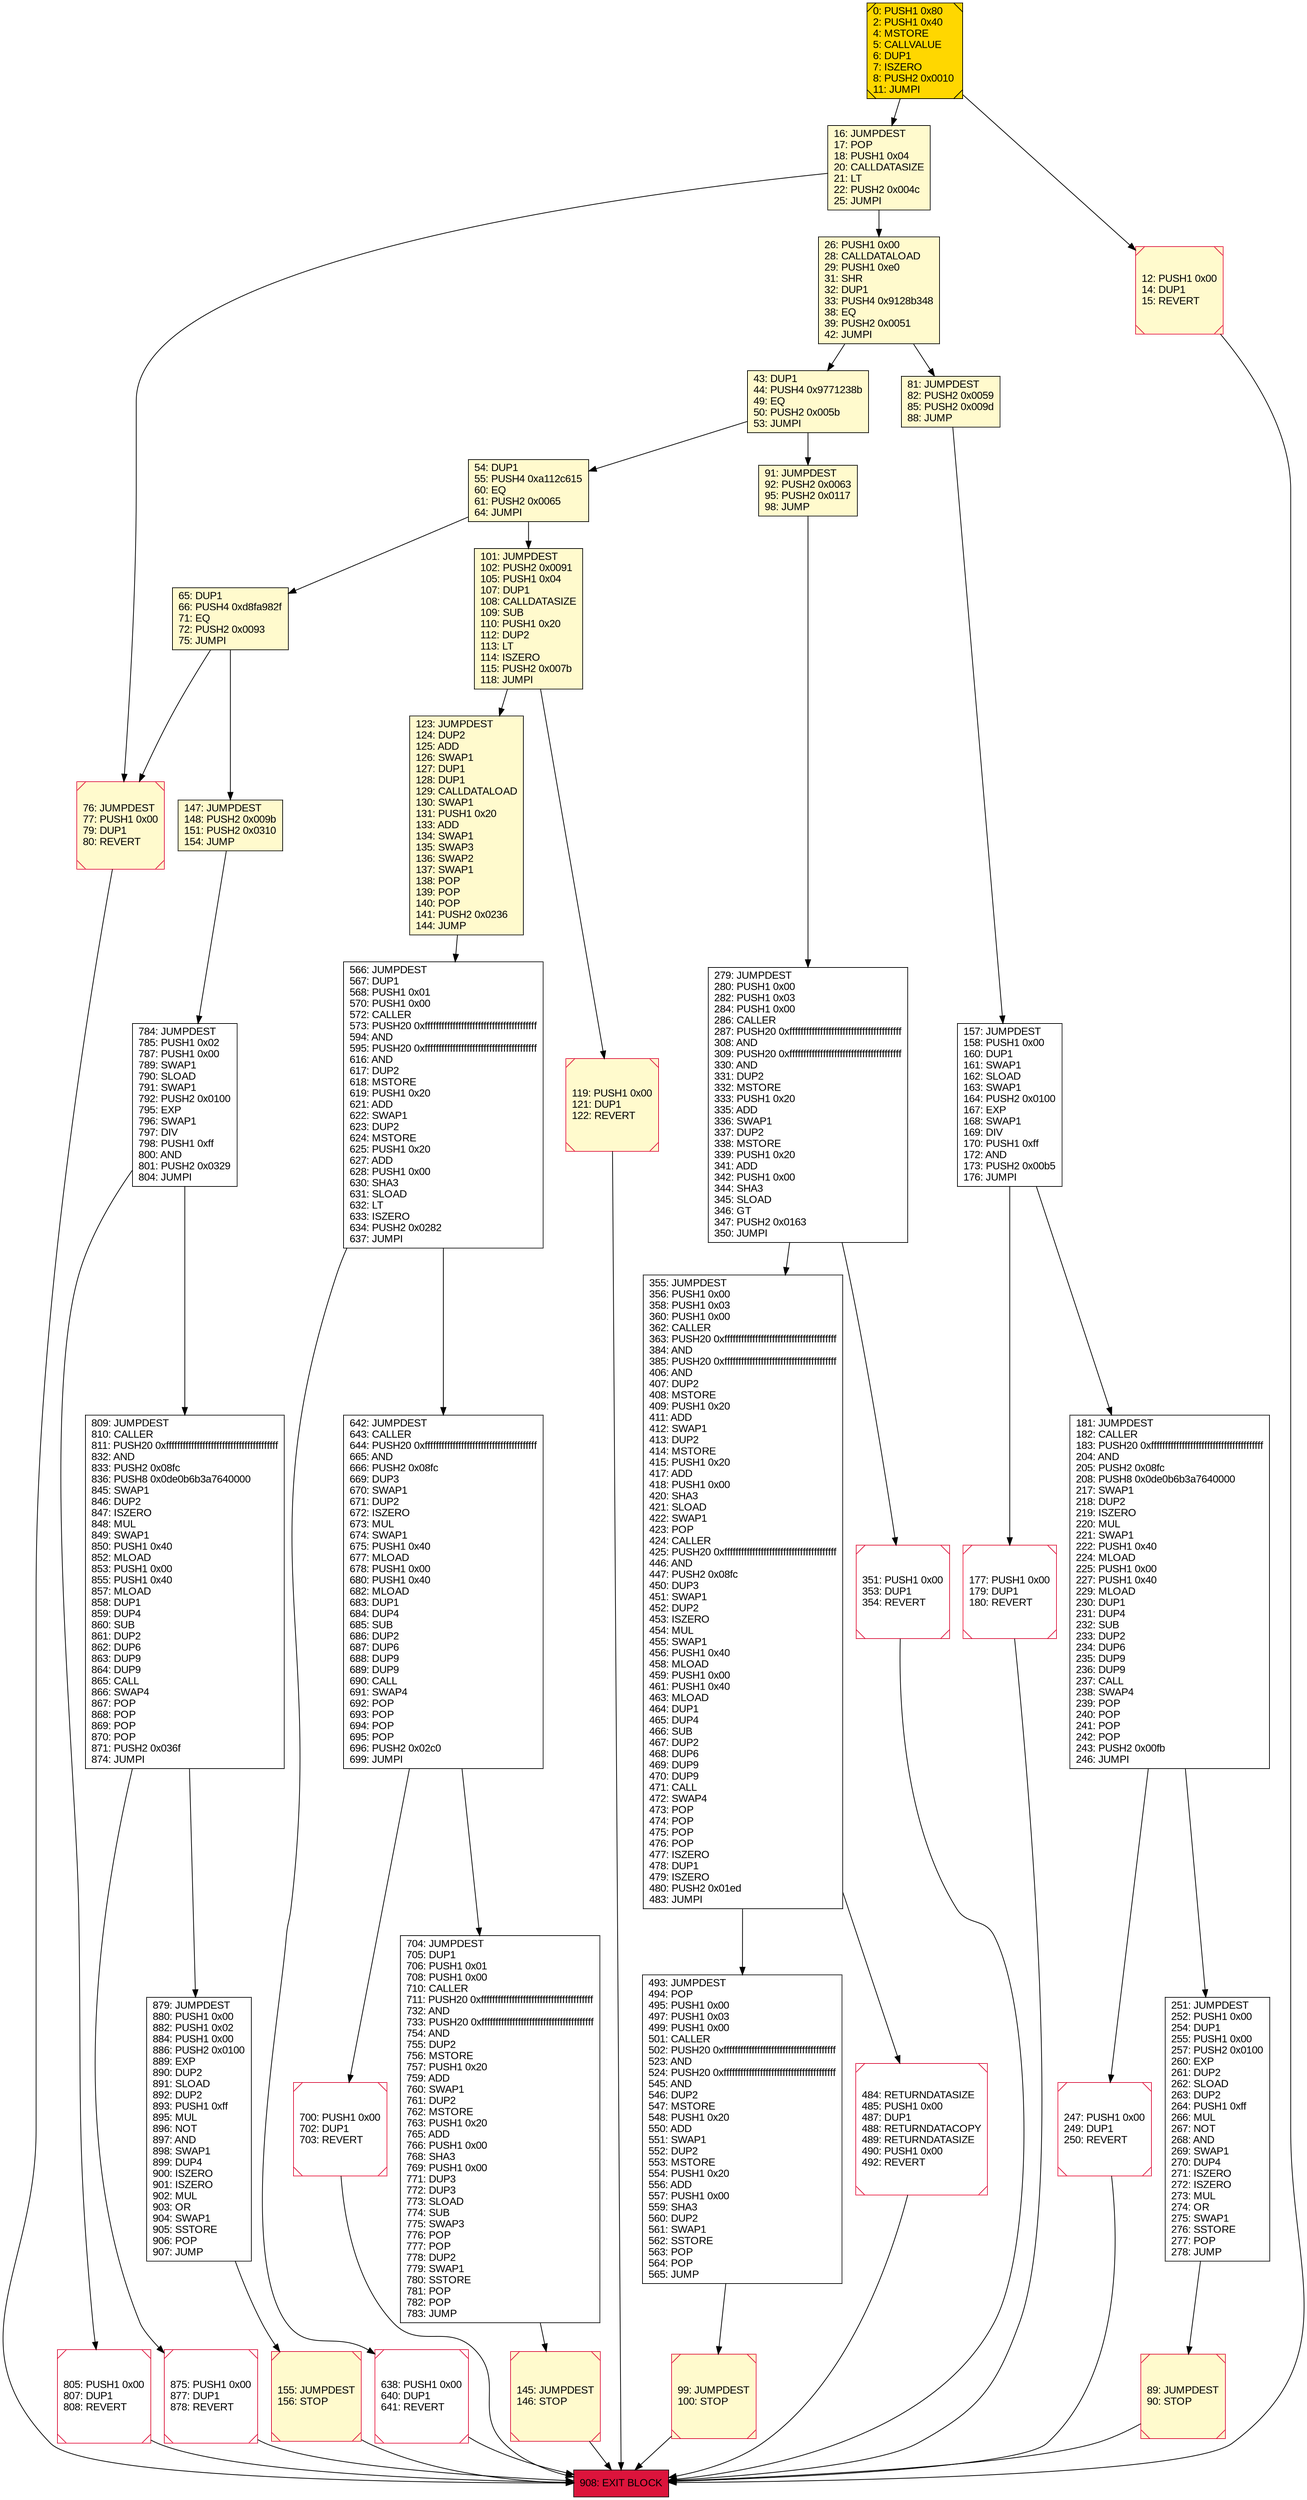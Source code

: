 digraph G {
bgcolor=transparent rankdir=UD;
node [shape=box style=filled color=black fillcolor=white fontname=arial fontcolor=black];
16 [label="16: JUMPDEST\l17: POP\l18: PUSH1 0x04\l20: CALLDATASIZE\l21: LT\l22: PUSH2 0x004c\l25: JUMPI\l" fillcolor=lemonchiffon ];
65 [label="65: DUP1\l66: PUSH4 0xd8fa982f\l71: EQ\l72: PUSH2 0x0093\l75: JUMPI\l" fillcolor=lemonchiffon ];
805 [label="805: PUSH1 0x00\l807: DUP1\l808: REVERT\l" shape=Msquare color=crimson ];
145 [label="145: JUMPDEST\l146: STOP\l" fillcolor=lemonchiffon shape=Msquare color=crimson ];
123 [label="123: JUMPDEST\l124: DUP2\l125: ADD\l126: SWAP1\l127: DUP1\l128: DUP1\l129: CALLDATALOAD\l130: SWAP1\l131: PUSH1 0x20\l133: ADD\l134: SWAP1\l135: SWAP3\l136: SWAP2\l137: SWAP1\l138: POP\l139: POP\l140: POP\l141: PUSH2 0x0236\l144: JUMP\l" fillcolor=lemonchiffon ];
76 [label="76: JUMPDEST\l77: PUSH1 0x00\l79: DUP1\l80: REVERT\l" fillcolor=lemonchiffon shape=Msquare color=crimson ];
279 [label="279: JUMPDEST\l280: PUSH1 0x00\l282: PUSH1 0x03\l284: PUSH1 0x00\l286: CALLER\l287: PUSH20 0xffffffffffffffffffffffffffffffffffffffff\l308: AND\l309: PUSH20 0xffffffffffffffffffffffffffffffffffffffff\l330: AND\l331: DUP2\l332: MSTORE\l333: PUSH1 0x20\l335: ADD\l336: SWAP1\l337: DUP2\l338: MSTORE\l339: PUSH1 0x20\l341: ADD\l342: PUSH1 0x00\l344: SHA3\l345: SLOAD\l346: GT\l347: PUSH2 0x0163\l350: JUMPI\l" ];
875 [label="875: PUSH1 0x00\l877: DUP1\l878: REVERT\l" shape=Msquare color=crimson ];
908 [label="908: EXIT BLOCK\l" fillcolor=crimson ];
89 [label="89: JUMPDEST\l90: STOP\l" fillcolor=lemonchiffon shape=Msquare color=crimson ];
155 [label="155: JUMPDEST\l156: STOP\l" fillcolor=lemonchiffon shape=Msquare color=crimson ];
879 [label="879: JUMPDEST\l880: PUSH1 0x00\l882: PUSH1 0x02\l884: PUSH1 0x00\l886: PUSH2 0x0100\l889: EXP\l890: DUP2\l891: SLOAD\l892: DUP2\l893: PUSH1 0xff\l895: MUL\l896: NOT\l897: AND\l898: SWAP1\l899: DUP4\l900: ISZERO\l901: ISZERO\l902: MUL\l903: OR\l904: SWAP1\l905: SSTORE\l906: POP\l907: JUMP\l" ];
177 [label="177: PUSH1 0x00\l179: DUP1\l180: REVERT\l" shape=Msquare color=crimson ];
119 [label="119: PUSH1 0x00\l121: DUP1\l122: REVERT\l" fillcolor=lemonchiffon shape=Msquare color=crimson ];
247 [label="247: PUSH1 0x00\l249: DUP1\l250: REVERT\l" shape=Msquare color=crimson ];
0 [label="0: PUSH1 0x80\l2: PUSH1 0x40\l4: MSTORE\l5: CALLVALUE\l6: DUP1\l7: ISZERO\l8: PUSH2 0x0010\l11: JUMPI\l" fillcolor=lemonchiffon shape=Msquare fillcolor=gold ];
181 [label="181: JUMPDEST\l182: CALLER\l183: PUSH20 0xffffffffffffffffffffffffffffffffffffffff\l204: AND\l205: PUSH2 0x08fc\l208: PUSH8 0x0de0b6b3a7640000\l217: SWAP1\l218: DUP2\l219: ISZERO\l220: MUL\l221: SWAP1\l222: PUSH1 0x40\l224: MLOAD\l225: PUSH1 0x00\l227: PUSH1 0x40\l229: MLOAD\l230: DUP1\l231: DUP4\l232: SUB\l233: DUP2\l234: DUP6\l235: DUP9\l236: DUP9\l237: CALL\l238: SWAP4\l239: POP\l240: POP\l241: POP\l242: POP\l243: PUSH2 0x00fb\l246: JUMPI\l" ];
43 [label="43: DUP1\l44: PUSH4 0x9771238b\l49: EQ\l50: PUSH2 0x005b\l53: JUMPI\l" fillcolor=lemonchiffon ];
700 [label="700: PUSH1 0x00\l702: DUP1\l703: REVERT\l" shape=Msquare color=crimson ];
493 [label="493: JUMPDEST\l494: POP\l495: PUSH1 0x00\l497: PUSH1 0x03\l499: PUSH1 0x00\l501: CALLER\l502: PUSH20 0xffffffffffffffffffffffffffffffffffffffff\l523: AND\l524: PUSH20 0xffffffffffffffffffffffffffffffffffffffff\l545: AND\l546: DUP2\l547: MSTORE\l548: PUSH1 0x20\l550: ADD\l551: SWAP1\l552: DUP2\l553: MSTORE\l554: PUSH1 0x20\l556: ADD\l557: PUSH1 0x00\l559: SHA3\l560: DUP2\l561: SWAP1\l562: SSTORE\l563: POP\l564: POP\l565: JUMP\l" ];
638 [label="638: PUSH1 0x00\l640: DUP1\l641: REVERT\l" shape=Msquare color=crimson ];
784 [label="784: JUMPDEST\l785: PUSH1 0x02\l787: PUSH1 0x00\l789: SWAP1\l790: SLOAD\l791: SWAP1\l792: PUSH2 0x0100\l795: EXP\l796: SWAP1\l797: DIV\l798: PUSH1 0xff\l800: AND\l801: PUSH2 0x0329\l804: JUMPI\l" ];
101 [label="101: JUMPDEST\l102: PUSH2 0x0091\l105: PUSH1 0x04\l107: DUP1\l108: CALLDATASIZE\l109: SUB\l110: PUSH1 0x20\l112: DUP2\l113: LT\l114: ISZERO\l115: PUSH2 0x007b\l118: JUMPI\l" fillcolor=lemonchiffon ];
54 [label="54: DUP1\l55: PUSH4 0xa112c615\l60: EQ\l61: PUSH2 0x0065\l64: JUMPI\l" fillcolor=lemonchiffon ];
251 [label="251: JUMPDEST\l252: PUSH1 0x00\l254: DUP1\l255: PUSH1 0x00\l257: PUSH2 0x0100\l260: EXP\l261: DUP2\l262: SLOAD\l263: DUP2\l264: PUSH1 0xff\l266: MUL\l267: NOT\l268: AND\l269: SWAP1\l270: DUP4\l271: ISZERO\l272: ISZERO\l273: MUL\l274: OR\l275: SWAP1\l276: SSTORE\l277: POP\l278: JUMP\l" ];
642 [label="642: JUMPDEST\l643: CALLER\l644: PUSH20 0xffffffffffffffffffffffffffffffffffffffff\l665: AND\l666: PUSH2 0x08fc\l669: DUP3\l670: SWAP1\l671: DUP2\l672: ISZERO\l673: MUL\l674: SWAP1\l675: PUSH1 0x40\l677: MLOAD\l678: PUSH1 0x00\l680: PUSH1 0x40\l682: MLOAD\l683: DUP1\l684: DUP4\l685: SUB\l686: DUP2\l687: DUP6\l688: DUP9\l689: DUP9\l690: CALL\l691: SWAP4\l692: POP\l693: POP\l694: POP\l695: POP\l696: PUSH2 0x02c0\l699: JUMPI\l" ];
81 [label="81: JUMPDEST\l82: PUSH2 0x0059\l85: PUSH2 0x009d\l88: JUMP\l" fillcolor=lemonchiffon ];
12 [label="12: PUSH1 0x00\l14: DUP1\l15: REVERT\l" fillcolor=lemonchiffon shape=Msquare color=crimson ];
26 [label="26: PUSH1 0x00\l28: CALLDATALOAD\l29: PUSH1 0xe0\l31: SHR\l32: DUP1\l33: PUSH4 0x9128b348\l38: EQ\l39: PUSH2 0x0051\l42: JUMPI\l" fillcolor=lemonchiffon ];
809 [label="809: JUMPDEST\l810: CALLER\l811: PUSH20 0xffffffffffffffffffffffffffffffffffffffff\l832: AND\l833: PUSH2 0x08fc\l836: PUSH8 0x0de0b6b3a7640000\l845: SWAP1\l846: DUP2\l847: ISZERO\l848: MUL\l849: SWAP1\l850: PUSH1 0x40\l852: MLOAD\l853: PUSH1 0x00\l855: PUSH1 0x40\l857: MLOAD\l858: DUP1\l859: DUP4\l860: SUB\l861: DUP2\l862: DUP6\l863: DUP9\l864: DUP9\l865: CALL\l866: SWAP4\l867: POP\l868: POP\l869: POP\l870: POP\l871: PUSH2 0x036f\l874: JUMPI\l" ];
704 [label="704: JUMPDEST\l705: DUP1\l706: PUSH1 0x01\l708: PUSH1 0x00\l710: CALLER\l711: PUSH20 0xffffffffffffffffffffffffffffffffffffffff\l732: AND\l733: PUSH20 0xffffffffffffffffffffffffffffffffffffffff\l754: AND\l755: DUP2\l756: MSTORE\l757: PUSH1 0x20\l759: ADD\l760: SWAP1\l761: DUP2\l762: MSTORE\l763: PUSH1 0x20\l765: ADD\l766: PUSH1 0x00\l768: SHA3\l769: PUSH1 0x00\l771: DUP3\l772: DUP3\l773: SLOAD\l774: SUB\l775: SWAP3\l776: POP\l777: POP\l778: DUP2\l779: SWAP1\l780: SSTORE\l781: POP\l782: POP\l783: JUMP\l" ];
91 [label="91: JUMPDEST\l92: PUSH2 0x0063\l95: PUSH2 0x0117\l98: JUMP\l" fillcolor=lemonchiffon ];
147 [label="147: JUMPDEST\l148: PUSH2 0x009b\l151: PUSH2 0x0310\l154: JUMP\l" fillcolor=lemonchiffon ];
157 [label="157: JUMPDEST\l158: PUSH1 0x00\l160: DUP1\l161: SWAP1\l162: SLOAD\l163: SWAP1\l164: PUSH2 0x0100\l167: EXP\l168: SWAP1\l169: DIV\l170: PUSH1 0xff\l172: AND\l173: PUSH2 0x00b5\l176: JUMPI\l" ];
99 [label="99: JUMPDEST\l100: STOP\l" fillcolor=lemonchiffon shape=Msquare color=crimson ];
355 [label="355: JUMPDEST\l356: PUSH1 0x00\l358: PUSH1 0x03\l360: PUSH1 0x00\l362: CALLER\l363: PUSH20 0xffffffffffffffffffffffffffffffffffffffff\l384: AND\l385: PUSH20 0xffffffffffffffffffffffffffffffffffffffff\l406: AND\l407: DUP2\l408: MSTORE\l409: PUSH1 0x20\l411: ADD\l412: SWAP1\l413: DUP2\l414: MSTORE\l415: PUSH1 0x20\l417: ADD\l418: PUSH1 0x00\l420: SHA3\l421: SLOAD\l422: SWAP1\l423: POP\l424: CALLER\l425: PUSH20 0xffffffffffffffffffffffffffffffffffffffff\l446: AND\l447: PUSH2 0x08fc\l450: DUP3\l451: SWAP1\l452: DUP2\l453: ISZERO\l454: MUL\l455: SWAP1\l456: PUSH1 0x40\l458: MLOAD\l459: PUSH1 0x00\l461: PUSH1 0x40\l463: MLOAD\l464: DUP1\l465: DUP4\l466: SUB\l467: DUP2\l468: DUP6\l469: DUP9\l470: DUP9\l471: CALL\l472: SWAP4\l473: POP\l474: POP\l475: POP\l476: POP\l477: ISZERO\l478: DUP1\l479: ISZERO\l480: PUSH2 0x01ed\l483: JUMPI\l" ];
566 [label="566: JUMPDEST\l567: DUP1\l568: PUSH1 0x01\l570: PUSH1 0x00\l572: CALLER\l573: PUSH20 0xffffffffffffffffffffffffffffffffffffffff\l594: AND\l595: PUSH20 0xffffffffffffffffffffffffffffffffffffffff\l616: AND\l617: DUP2\l618: MSTORE\l619: PUSH1 0x20\l621: ADD\l622: SWAP1\l623: DUP2\l624: MSTORE\l625: PUSH1 0x20\l627: ADD\l628: PUSH1 0x00\l630: SHA3\l631: SLOAD\l632: LT\l633: ISZERO\l634: PUSH2 0x0282\l637: JUMPI\l" ];
351 [label="351: PUSH1 0x00\l353: DUP1\l354: REVERT\l" shape=Msquare color=crimson ];
484 [label="484: RETURNDATASIZE\l485: PUSH1 0x00\l487: DUP1\l488: RETURNDATACOPY\l489: RETURNDATASIZE\l490: PUSH1 0x00\l492: REVERT\l" shape=Msquare color=crimson ];
155 -> 908;
355 -> 484;
642 -> 704;
805 -> 908;
145 -> 908;
784 -> 809;
181 -> 247;
700 -> 908;
147 -> 784;
177 -> 908;
0 -> 16;
12 -> 908;
784 -> 805;
355 -> 493;
493 -> 99;
157 -> 181;
43 -> 54;
65 -> 147;
0 -> 12;
26 -> 43;
91 -> 279;
879 -> 155;
89 -> 908;
26 -> 81;
76 -> 908;
875 -> 908;
54 -> 101;
16 -> 76;
65 -> 76;
566 -> 642;
638 -> 908;
119 -> 908;
247 -> 908;
81 -> 157;
809 -> 879;
809 -> 875;
251 -> 89;
566 -> 638;
157 -> 177;
43 -> 91;
16 -> 26;
704 -> 145;
54 -> 65;
101 -> 123;
279 -> 355;
181 -> 251;
101 -> 119;
123 -> 566;
351 -> 908;
484 -> 908;
642 -> 700;
279 -> 351;
99 -> 908;
}